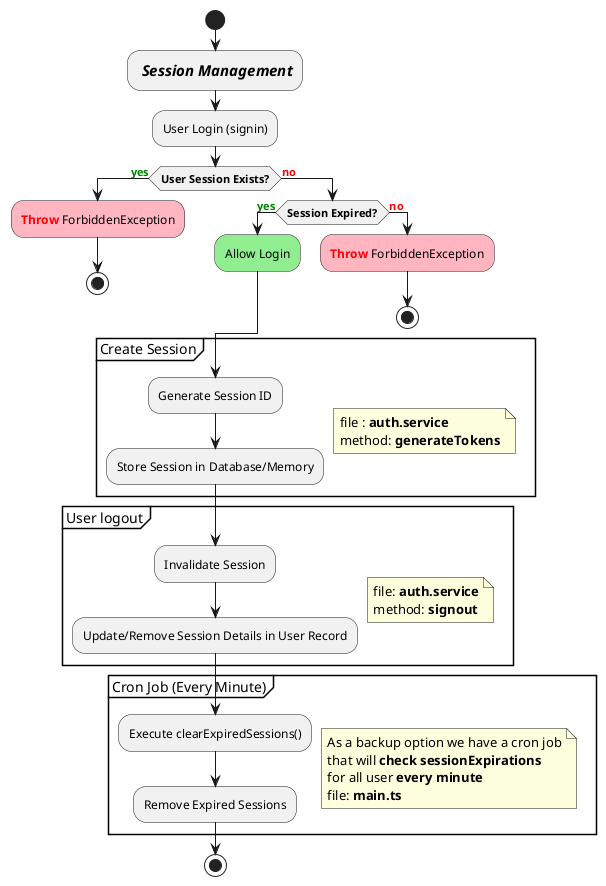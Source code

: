@startuml session_management
start

:<i><b><size:15> Session Management</size></b></i>;
:User Login (signin);
if (<b>User Session Exists?</b>) then (<b><color:green>yes</color></b>)
  #lightpink:<color:red><b>Throw</b></color> ForbiddenException;
  stop
else (<b><color:red>no</color></b>)
  if (<b>Session Expired?</b>) then (<b><color:green>yes</color></b>)
    #LightGreen:Allow Login;
  else (<b><color:red>no</color></b>)
    #lightpink:<color:red><b>Throw</b></color> ForbiddenException;
    stop
  endif
endif


partition "Create Session" {
    note right 
        file : **auth.service**
        method: **generateTokens**
    end note
    :Generate Session ID;
    :Store Session in Database/Memory;
}

partition "User logout" {
    note right
        file: **auth.service**
        method: **signout**
    end note
    :Invalidate Session;
    :Update/Remove Session Details in User Record;
}

partition "Cron Job (Every Minute)" {
    note right
        As a backup option we have a cron job
        that will **check sessionExpirations**
        for all user **every minute**
        file: **main.ts**
    end note
    :Execute clearExpiredSessions();
    :Remove Expired Sessions;
}

stop
@enduml